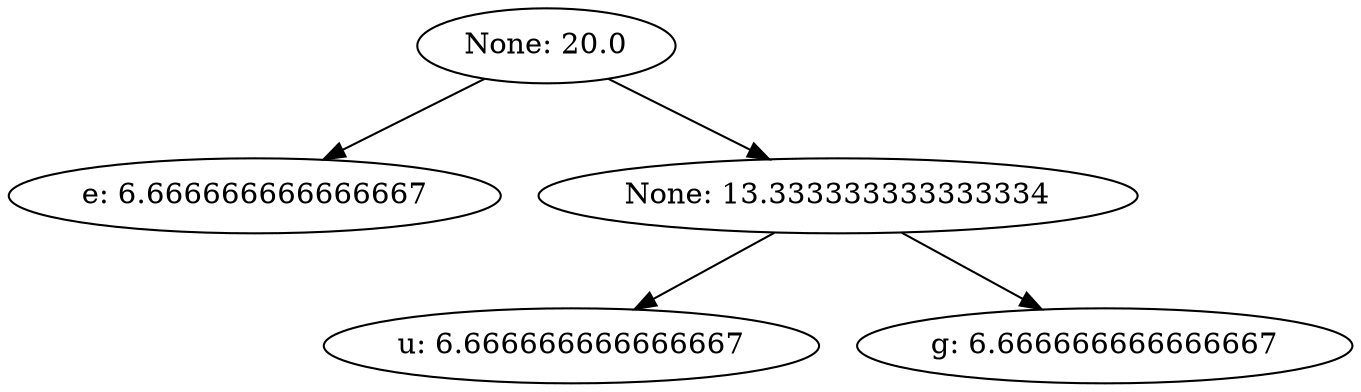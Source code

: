 strict digraph "" {
	"None: 20.0" -> "e: 6.666666666666667";
	"None: 20.0" -> "None: 13.333333333333334";
	"None: 13.333333333333334" -> "u: 6.666666666666667";
	"None: 13.333333333333334" -> "g: 6.666666666666667";
}
